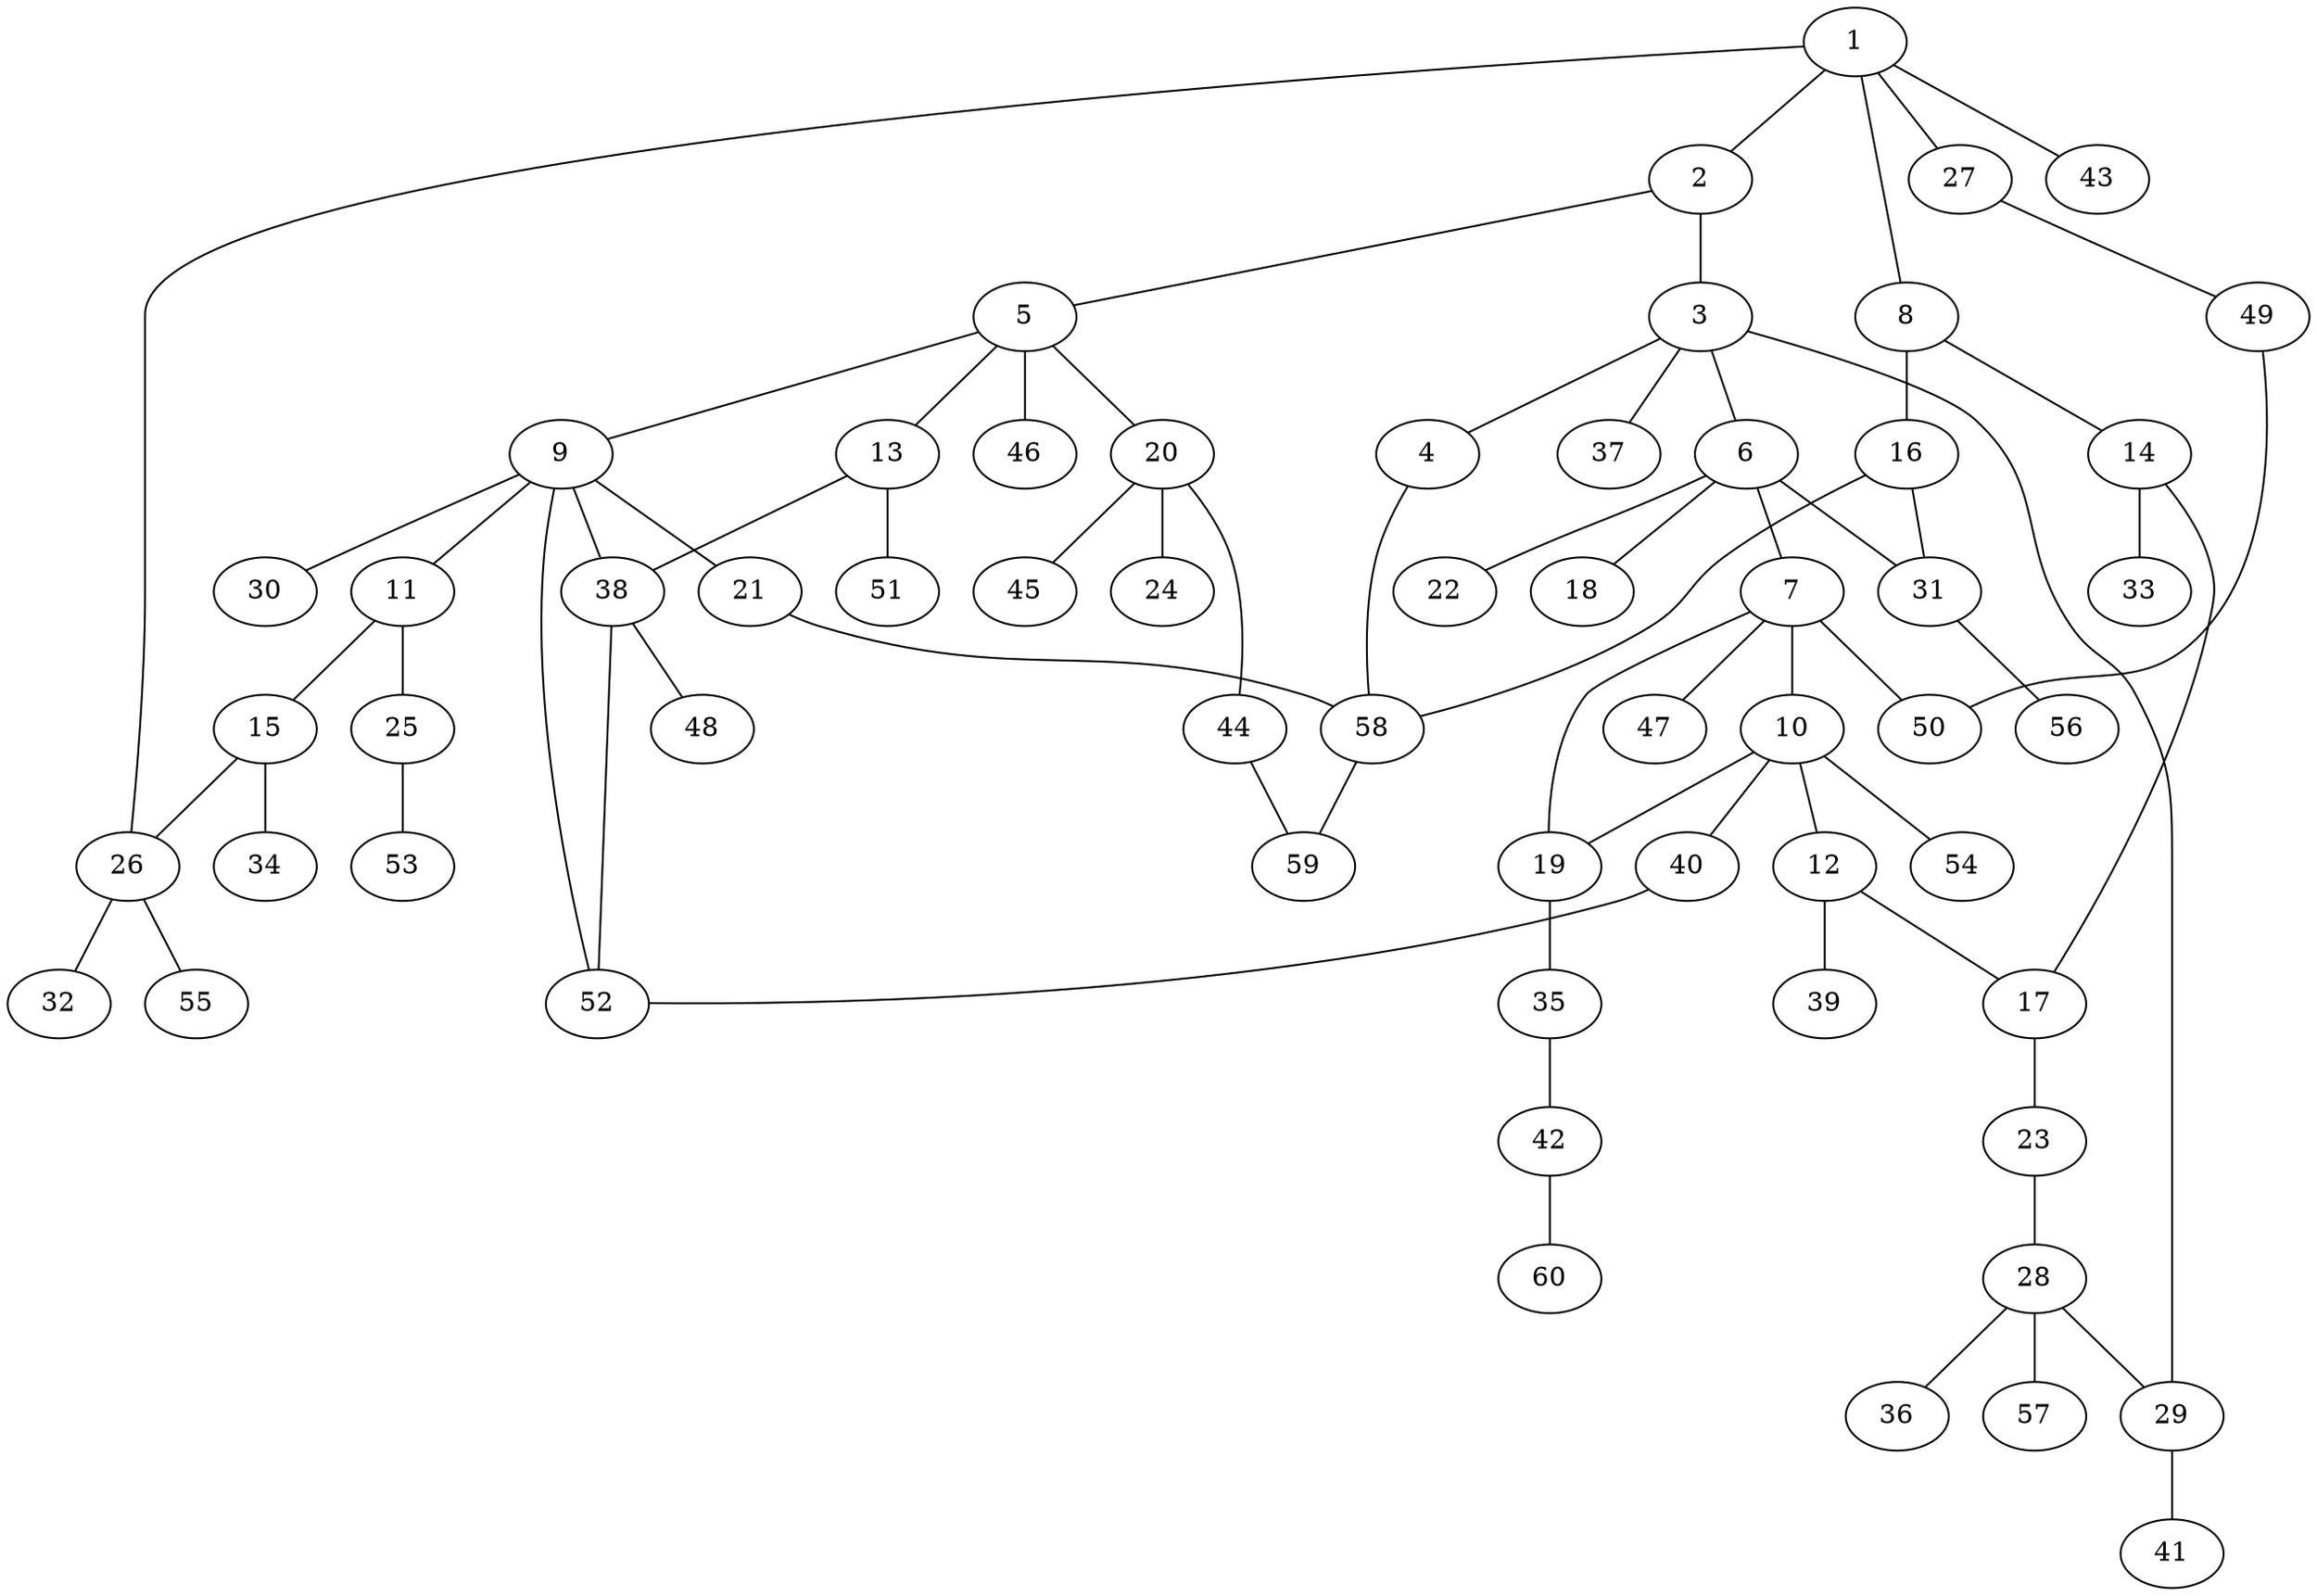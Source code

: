 graph graphname {1--2
1--8
1--26
1--27
1--43
2--3
2--5
3--4
3--6
3--29
3--37
4--58
5--9
5--13
5--20
5--46
6--7
6--18
6--22
6--31
7--10
7--19
7--47
7--50
8--14
8--16
9--11
9--21
9--30
9--38
9--52
10--12
10--19
10--40
10--54
11--15
11--25
12--17
12--39
13--38
13--51
14--17
14--33
15--26
15--34
16--31
16--58
17--23
19--35
20--24
20--44
20--45
21--58
23--28
25--53
26--32
26--55
27--49
28--29
28--36
28--57
29--41
31--56
35--42
38--48
38--52
40--52
42--60
44--59
49--50
58--59
}